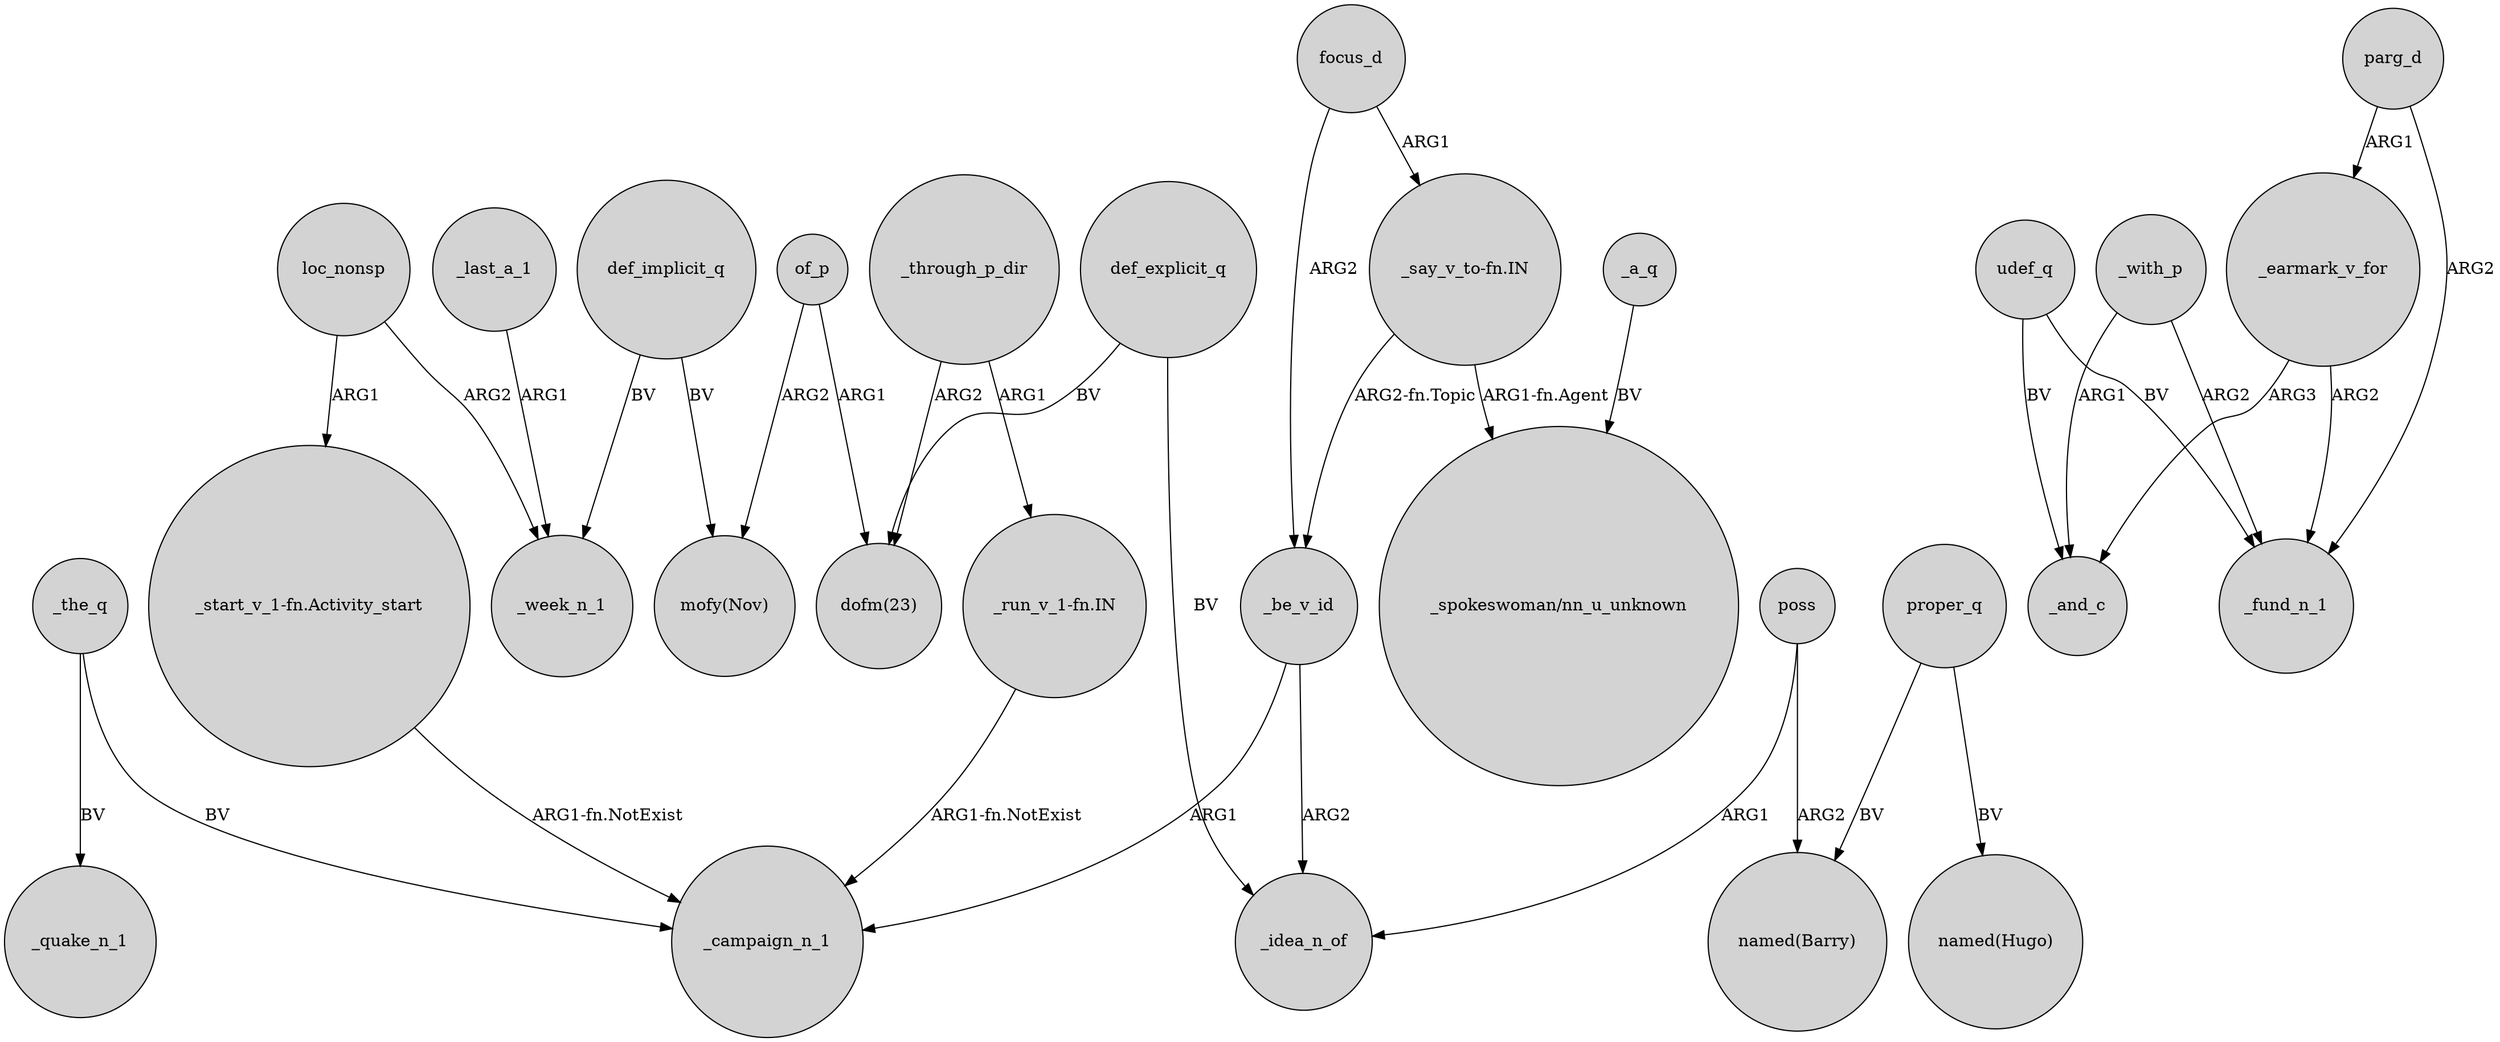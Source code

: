 digraph {
	node [shape=circle style=filled]
	focus_d -> _be_v_id [label=ARG2]
	_earmark_v_for -> _and_c [label=ARG3]
	_earmark_v_for -> _fund_n_1 [label=ARG2]
	def_implicit_q -> _week_n_1 [label=BV]
	_the_q -> _quake_n_1 [label=BV]
	_a_q -> "_spokeswoman/nn_u_unknown" [label=BV]
	_be_v_id -> _campaign_n_1 [label=ARG1]
	def_explicit_q -> _idea_n_of [label=BV]
	poss -> _idea_n_of [label=ARG1]
	_through_p_dir -> "dofm(23)" [label=ARG2]
	parg_d -> _fund_n_1 [label=ARG2]
	poss -> "named(Barry)" [label=ARG2]
	"_say_v_to-fn.IN" -> _be_v_id [label="ARG2-fn.Topic"]
	loc_nonsp -> _week_n_1 [label=ARG2]
	_the_q -> _campaign_n_1 [label=BV]
	loc_nonsp -> "_start_v_1-fn.Activity_start" [label=ARG1]
	_through_p_dir -> "_run_v_1-fn.IN" [label=ARG1]
	"_run_v_1-fn.IN" -> _campaign_n_1 [label="ARG1-fn.NotExist"]
	_with_p -> _fund_n_1 [label=ARG2]
	of_p -> "dofm(23)" [label=ARG1]
	"_start_v_1-fn.Activity_start" -> _campaign_n_1 [label="ARG1-fn.NotExist"]
	_last_a_1 -> _week_n_1 [label=ARG1]
	parg_d -> _earmark_v_for [label=ARG1]
	"_say_v_to-fn.IN" -> "_spokeswoman/nn_u_unknown" [label="ARG1-fn.Agent"]
	udef_q -> _fund_n_1 [label=BV]
	proper_q -> "named(Hugo)" [label=BV]
	of_p -> "mofy(Nov)" [label=ARG2]
	def_implicit_q -> "mofy(Nov)" [label=BV]
	proper_q -> "named(Barry)" [label=BV]
	_with_p -> _and_c [label=ARG1]
	udef_q -> _and_c [label=BV]
	_be_v_id -> _idea_n_of [label=ARG2]
	def_explicit_q -> "dofm(23)" [label=BV]
	focus_d -> "_say_v_to-fn.IN" [label=ARG1]
}
